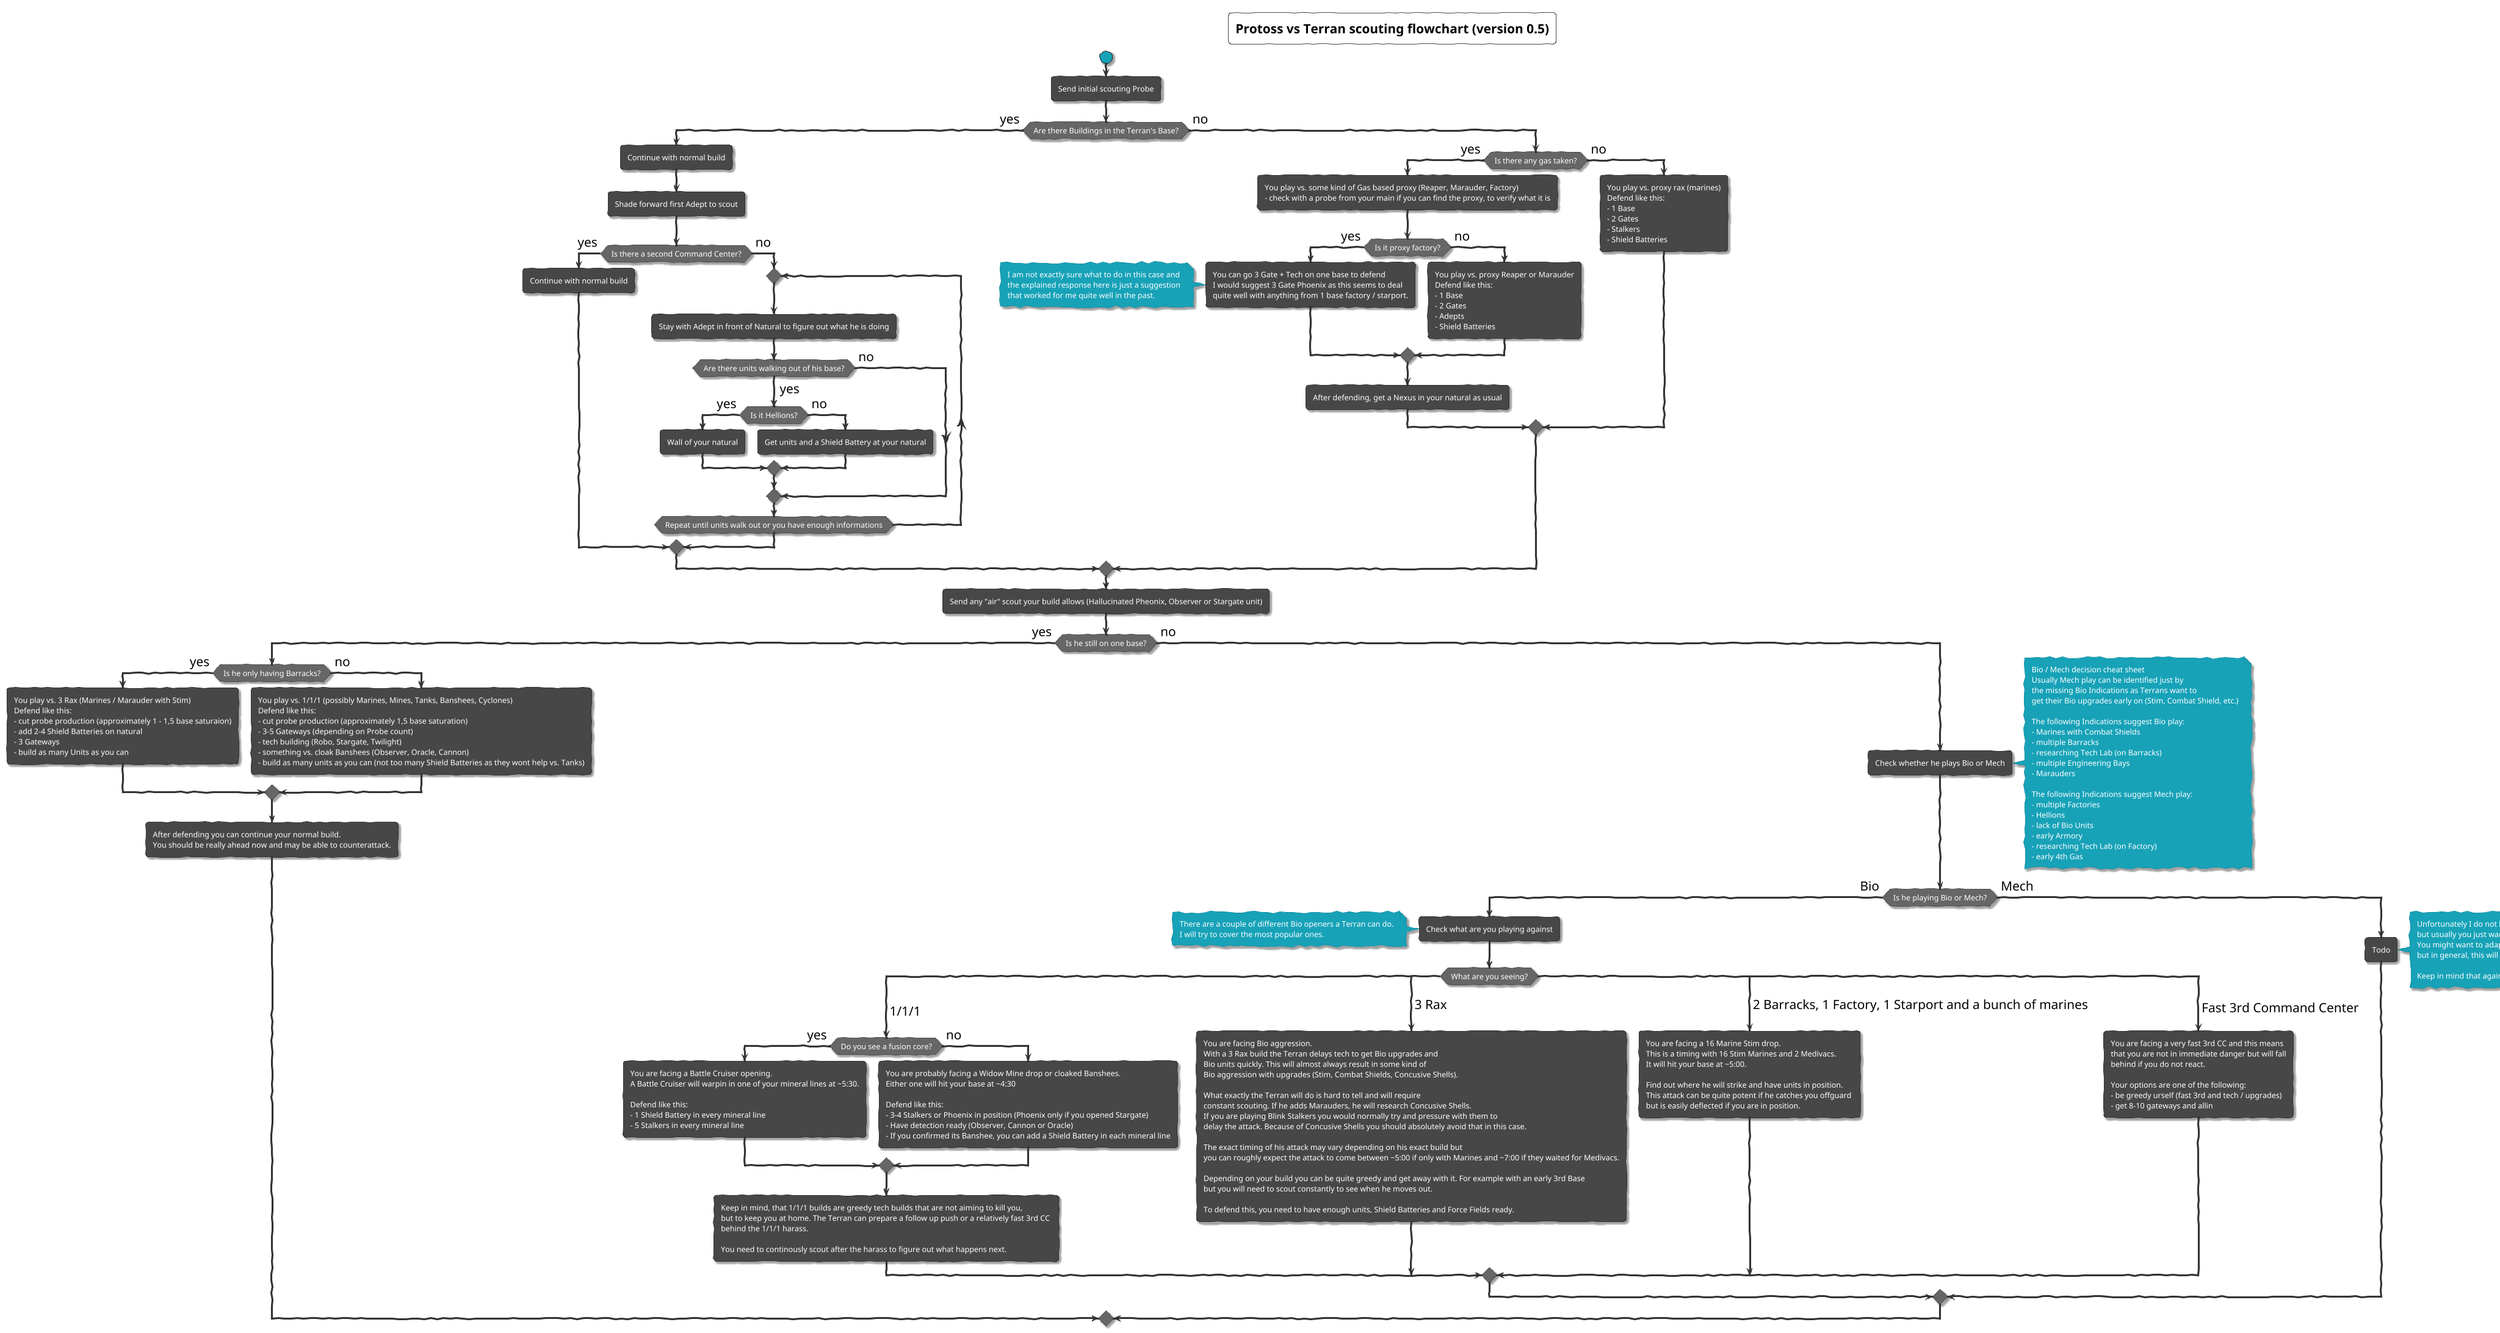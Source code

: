 @startuml
!theme sketchy
skinparam defaultFontName Calibri
skinparam handwritten true
skinparam backgroundColor white
skinparam DefaultFontColor white
skinparam shadowing true
skinparam ArrowFontColor black
skinparam ArrowFontSize 20
skinparam TitleFontColor black
title Protoss vs Terran scouting flowchart (version 0.5)
start
:Send initial scouting Probe;
if (Are there Buildings in the Terran's Base?) then (yes)
    :Continue with normal build;
    :Shade forward first Adept to scout;
    if (Is there a second Command Center?) then (yes)
        :Continue with normal build;
    else (no)
        repeat
            :Stay with Adept in front of Natural to figure out what he is doing;
            if (Are there units walking out of his base?) then (yes)
                if (Is it Hellions?) then (yes)
                    :Wall of your natural;
                else (no)
                    :Get units and a Shield Battery at your natural;
                endif
            else (no)
            endif
        repeatwhile (Repeat until units walk out or you have enough informations)
    endif
else (no)
    if (Is there any gas taken?) then (yes)
        :You play vs. some kind of Gas based proxy (Reaper, Marauder, Factory)
        - check with a probe from your main if you can find the proxy, to verify what it is;
        if (Is it proxy factory?) then (yes)
            :You can go 3 Gate + Tech on one base to defend
            I would suggest 3 Gate Phoenix as this seems to deal
            quite well with anything from 1 base factory / starport.;
            note left
                I am not exactly sure what to do in this case and
                the explained response here is just a suggestion
                that worked for me quite well in the past.
            end note
        else (no)
            :You play vs. proxy Reaper or Marauder
            Defend like this:
            - 1 Base
            - 2 Gates
            - Adepts
            - Shield Batteries;
        endif
        :After defending, get a Nexus in your natural as usual;
    else (no)
        :You play vs. proxy rax (marines)
        Defend like this:
        - 1 Base
        - 2 Gates
        - Stalkers
        - Shield Batteries;
    endif
endif
:Send any "air" scout your build allows (Hallucinated Pheonix, Observer or Stargate unit);
if (Is he still on one base?) then (yes)
    if (Is he only having Barracks?) then (yes)
        :You play vs. 3 Rax (Marines / Marauder with Stim)
        Defend like this:
        - cut probe production (approximately 1 - 1,5 base saturaion)
        - add 2-4 Shield Batteries on natural
        - 3 Gateways
        - build as many Units as you can;
    else (no)
        :You play vs. 1/1/1 (possibly Marines, Mines, Tanks, Banshees, Cyclones)
        Defend like this:
        - cut probe production (approximately 1,5 base saturation)
        - 3-5 Gateways (depending on Probe count)
        - tech building (Robo, Stargate, Twilight)
        - something vs. cloak Banshees (Observer, Oracle, Cannon)
        - build as many units as you can (not too many Shield Batteries as they wont help vs. Tanks);
    endif
    :After defending you can continue your normal build.
    You should be really ahead now and may be able to counterattack.;
else (no)
    :Check whether he plays Bio or Mech;
    note right
        Bio / Mech decision cheat sheet
        Usually Mech play can be identified just by
        the missing Bio Indications as Terrans want to
        get their Bio upgrades early on (Stim, Combat Shield, etc.)

        The following Indications suggest Bio play:
        - Marines with Combat Shields
        - multiple Barracks
        - researching Tech Lab (on Barracks)
        - multiple Engineering Bays
        - Marauders

        The following Indications suggest Mech play:
        - multiple Factories
        - Hellions
        - lack of Bio Units
        - early Armory
        - researching Tech Lab (on Factory)
        - early 4th Gas
    end note
    if (Is he playing Bio or Mech?) then (Bio)
        :Check what are you playing against;
        note left
            There are a couple of different Bio openers a Terran can do.
            I will try to cover the most popular ones.
        end note
        switch (What are you seeing?)
        case (1/1/1)
            if (Do you see a fusion core?) then (yes)
                :You are facing a Battle Cruiser opening.
                A Battle Cruiser will warpin in one of your mineral lines at ~5:30.

                Defend like this:
                - 1 Shield Battery in every mineral line
                - 5 Stalkers in every mineral line;
            else (no)
                :You are probably facing a Widow Mine drop or cloaked Banshees.
                Either one will hit your base at ~4:30

                Defend like this:
                - 3-4 Stalkers or Phoenix in position (Phoenix only if you opened Stargate)
                - Have detection ready (Observer, Cannon or Oracle)
                - If you confirmed its Banshee, you can add a Shield Battery in each mineral line;
            endif
            :Keep in mind, that 1/1/1 builds are greedy tech builds that are not aiming to kill you,
            but to keep you at home. The Terran can prepare a follow up push or a relatively fast 3rd CC 
            behind the 1/1/1 harass.

            You need to continously scout after the harass to figure out what happens next.;
        case (3 Rax)
            :You are facing Bio aggression.
            With a 3 Rax build the Terran delays tech to get Bio upgrades and
            Bio units quickly. This will almost always result in some kind of
            Bio aggression with upgrades (Stim, Combat Shields, Concusive Shells).

            What exactly the Terran will do is hard to tell and will require
            constant scouting. If he adds Marauders, he will research Concusive Shells.
            If you are playing Blink Stalkers you would normally try and pressure with them to
            delay the attack. Because of Concusive Shells you should absolutely avoid that in this case.

            The exact timing of his attack may vary depending on his exact build but
            you can roughly expect the attack to come between ~5:00 if only with Marines and ~7:00 if they waited for Medivacs.

            Depending on your build you can be quite greedy and get away with it. For example with an early 3rd Base
            but you will need to scout constantly to see when he moves out.

            To defend this, you need to have enough units, Shield Batteries and Force Fields ready.;
        case (2 Barracks, 1 Factory, 1 Starport and a bunch of marines)
            :You are facing a 16 Marine Stim drop.
            This is a timing with 16 Stim Marines and 2 Medivacs.
            It will hit your base at ~5:00.
            
            Find out where he will strike and have units in position.
            This attack can be quite potent if he catches you offguard 
            but is easily deflected if you are in position.;
        case (Fast 3rd Command Center)
            :You are facing a very fast 3rd CC and this means
            that you are not in immediate danger but will fall
            behind if you do not react.

            Your options are one of the following:
            - be greedy urself (fast 3rd and tech / upgrades)
            - get 8-10 gateways and allin;
        endswitch
    else (Mech)
        :Todo;
        note right
            Unfortunately I do not know how to identify Mech playstyles all that well
            but usually you just want to play Chargelot Archon and add Immortals when they add Thor's.
            You might want to adapt against some uniqle playstyles like mass Banshee or mass Battle Cruiser
            but in general, this will deal pretty well with anything.
            
            Keep in mind that against Cyclone Hellion you want to add 2-3 Colossus or Storm.
        end note
    endif
endif